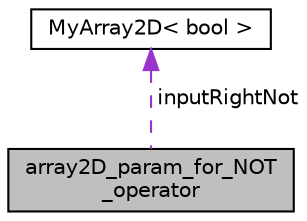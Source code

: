 digraph "array2D_param_for_NOT_operator"
{
  edge [fontname="Helvetica",fontsize="10",labelfontname="Helvetica",labelfontsize="10"];
  node [fontname="Helvetica",fontsize="10",shape=record];
  Node1 [label="array2D_param_for_NOT\l_operator",height=0.2,width=0.4,color="black", fillcolor="grey75", style="filled", fontcolor="black"];
  Node2 -> Node1 [dir="back",color="darkorchid3",fontsize="10",style="dashed",label=" inputRightNot" ,fontname="Helvetica"];
  Node2 [label="MyArray2D\< bool \>",height=0.2,width=0.4,color="black", fillcolor="white", style="filled",URL="$classMyArray2D.html"];
}
